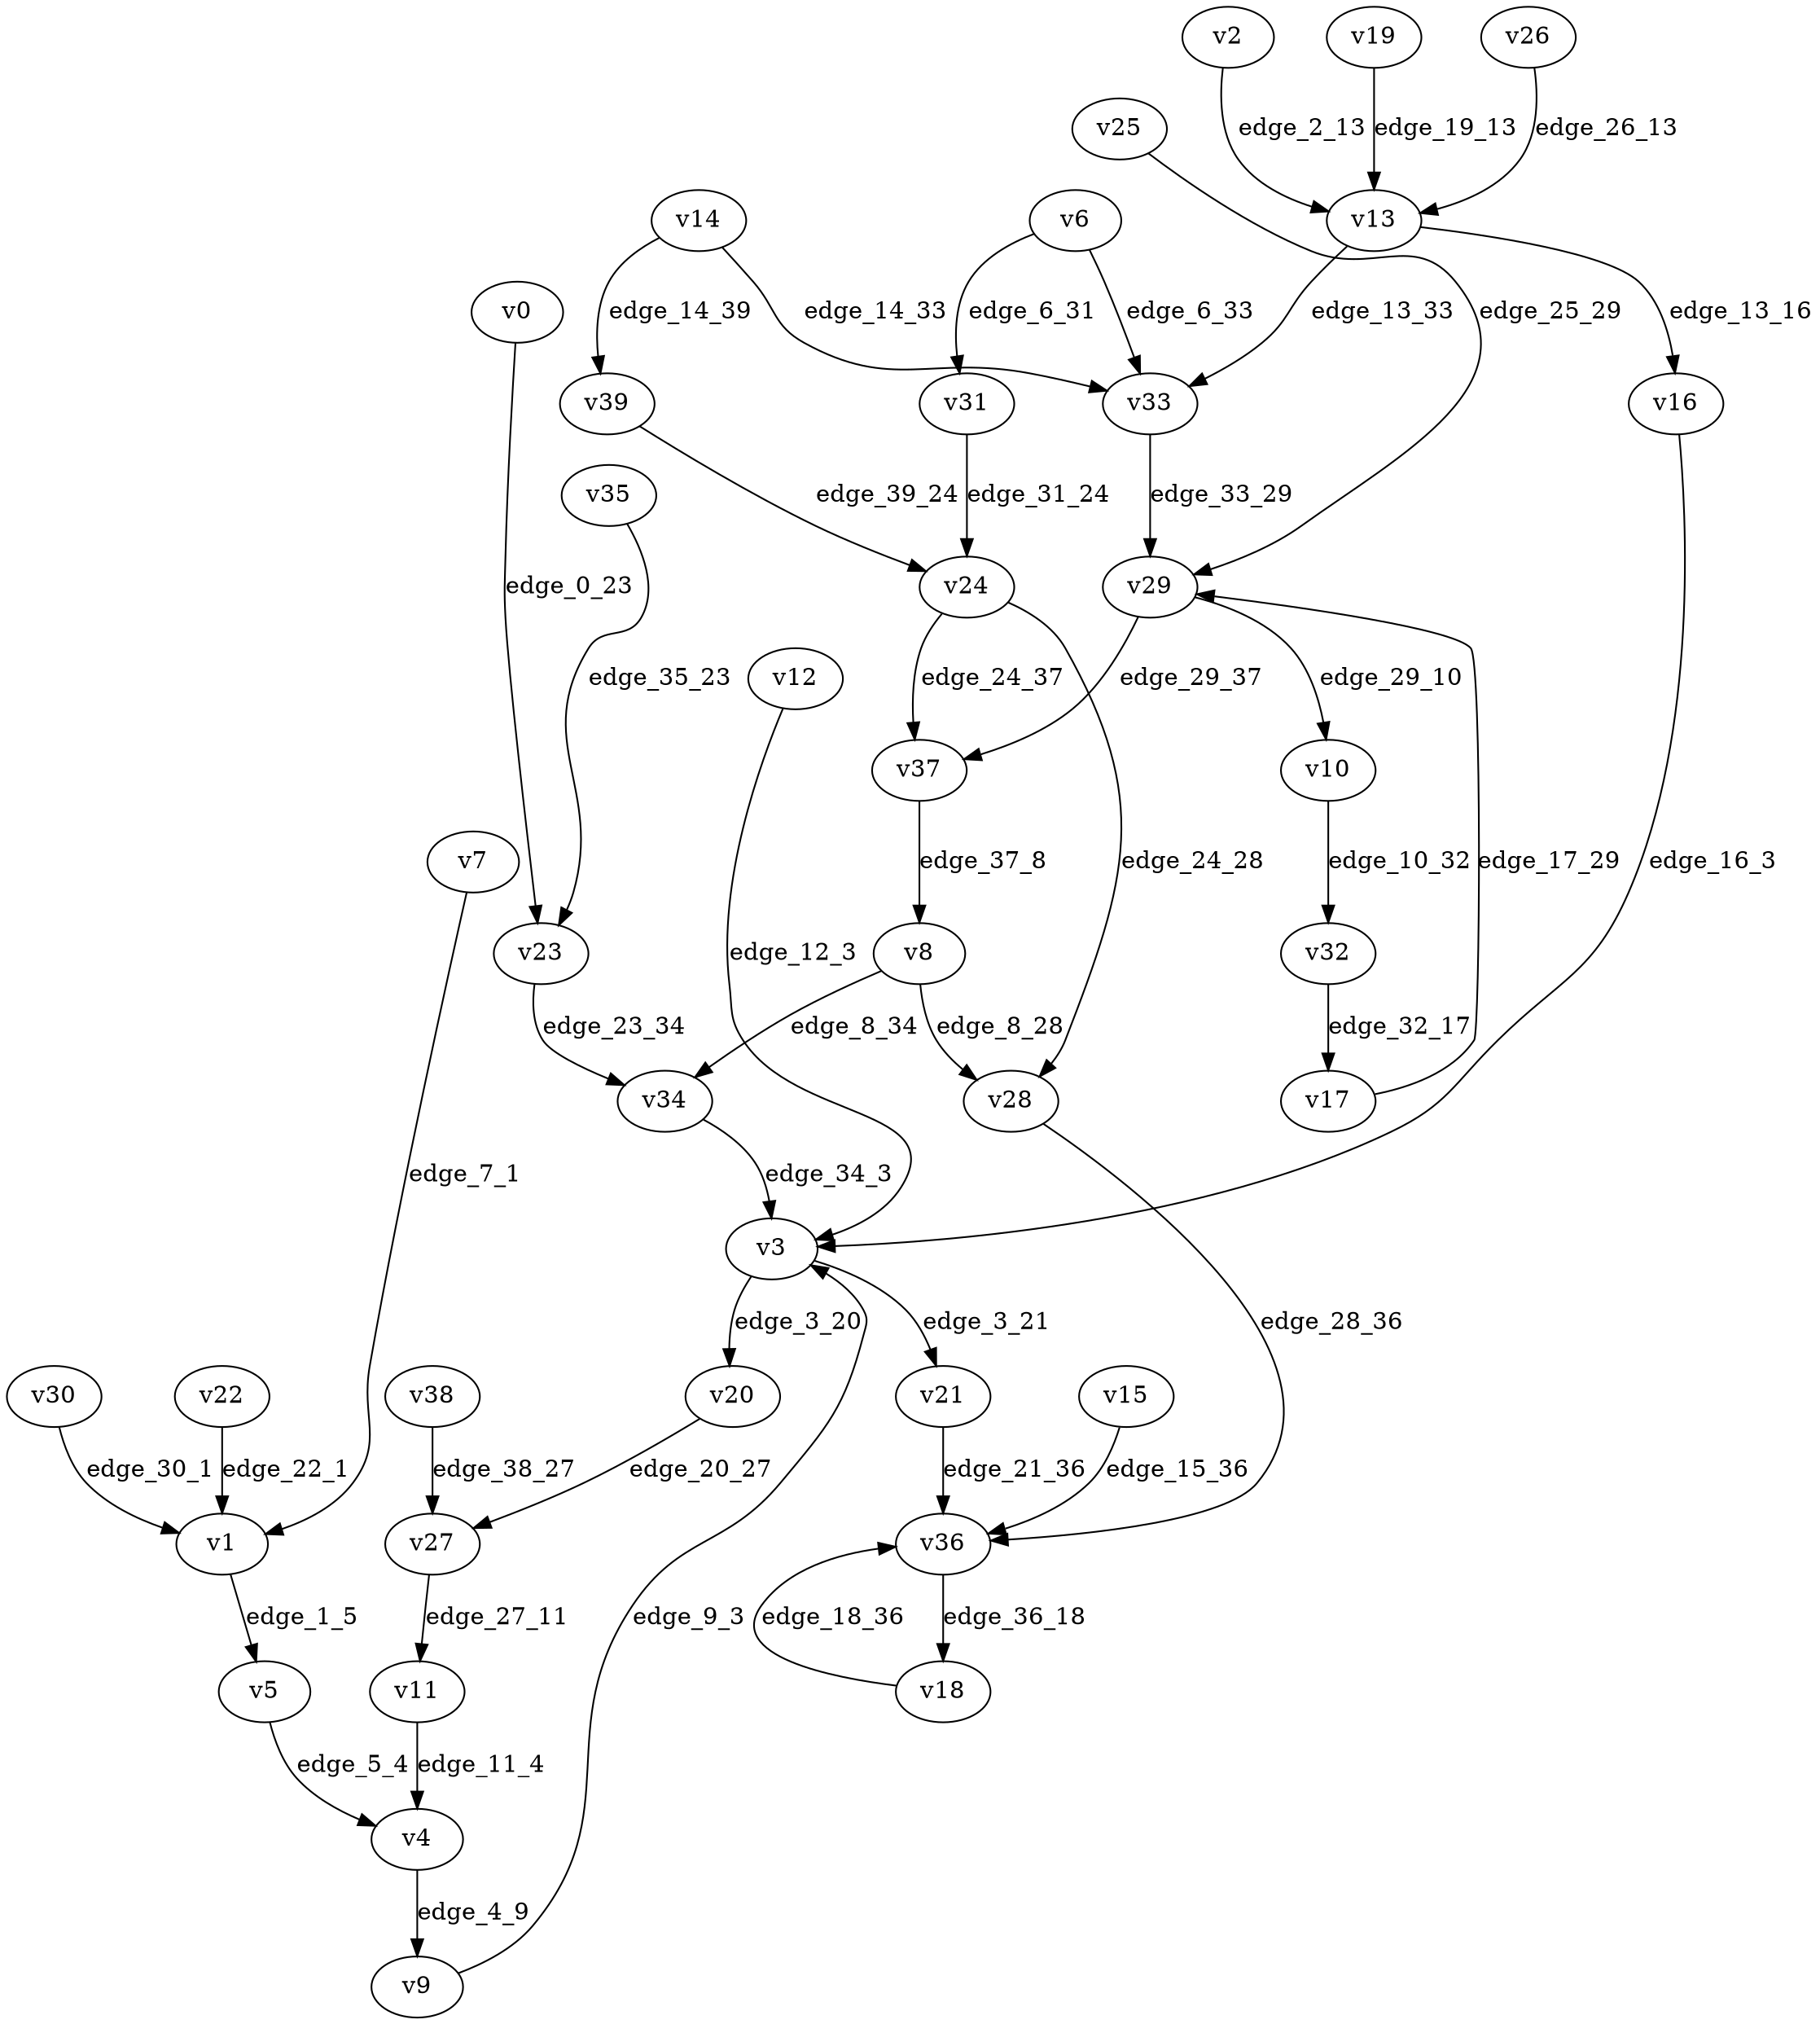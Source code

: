 digraph G {
    // Stochastic discounted game

    v0 [name="v0", player=1];
    v1 [name="v1", player=-1];
    v2 [name="v2", player=0];
    v3 [name="v3", player=-1];
    v4 [name="v4", player=-1];
    v5 [name="v5", player=1];
    v6 [name="v6", player=-1];
    v7 [name="v7", player=0];
    v8 [name="v8", player=-1];
    v9 [name="v9", player=0];
    v10 [name="v10", player=0];
    v11 [name="v11", player=1];
    v12 [name="v12", player=1];
    v13 [name="v13", player=-1];
    v14 [name="v14", player=-1];
    v15 [name="v15", player=1];
    v16 [name="v16", player=0];
    v17 [name="v17", player=0];
    v18 [name="v18", player=1];
    v19 [name="v19", player=0];
    v20 [name="v20", player=1];
    v21 [name="v21", player=0];
    v22 [name="v22", player=0];
    v23 [name="v23", player=-1];
    v24 [name="v24", player=-1];
    v25 [name="v25", player=1];
    v26 [name="v26", player=1];
    v27 [name="v27", player=-1];
    v28 [name="v28", player=0];
    v29 [name="v29", player=-1];
    v30 [name="v30", player=1];
    v31 [name="v31", player=0];
    v32 [name="v32", player=-1];
    v33 [name="v33", player=1];
    v34 [name="v34", player=0];
    v35 [name="v35", player=1];
    v36 [name="v36", player=-1];
    v37 [name="v37", player=1];
    v38 [name="v38", player=1];
    v39 [name="v39", player=0];

    v0 -> v23 [label="edge_0_23", weight=-3.924653, discount=0.291587];
    v1 -> v5 [label="edge_1_5", probability=1.000000];
    v2 -> v13 [label="edge_2_13", weight=0.603900, discount=0.348803];
    v3 -> v21 [label="edge_3_21", probability=0.443427];
    v3 -> v20 [label="edge_3_20", probability=0.556573];
    v4 -> v9 [label="edge_4_9", probability=1.000000];
    v5 -> v4 [label="edge_5_4", weight=2.830423, discount=0.184607];
    v6 -> v31 [label="edge_6_31", probability=0.415307];
    v6 -> v33 [label="edge_6_33", probability=0.584693];
    v7 -> v1 [label="edge_7_1", weight=-0.732692, discount=0.834153];
    v8 -> v28 [label="edge_8_28", probability=0.492978];
    v8 -> v34 [label="edge_8_34", probability=0.507022];
    v9 -> v3 [label="edge_9_3", weight=-2.962179, discount=0.348770];
    v10 -> v32 [label="edge_10_32", weight=9.869256, discount=0.867841];
    v11 -> v4 [label="edge_11_4", weight=5.409332, discount=0.184813];
    v12 -> v3 [label="edge_12_3", weight=-0.272628, discount=0.188865];
    v13 -> v16 [label="edge_13_16", probability=0.547985];
    v13 -> v33 [label="edge_13_33", probability=0.452015];
    v14 -> v33 [label="edge_14_33", probability=0.388145];
    v14 -> v39 [label="edge_14_39", probability=0.611855];
    v15 -> v36 [label="edge_15_36", weight=4.097781, discount=0.104361];
    v16 -> v3 [label="edge_16_3", weight=-1.870501, discount=0.895916];
    v17 -> v29 [label="edge_17_29", weight=-3.016199, discount=0.100787];
    v18 -> v36 [label="edge_18_36", weight=-5.630179, discount=0.668229];
    v19 -> v13 [label="edge_19_13", weight=5.440368, discount=0.569841];
    v20 -> v27 [label="edge_20_27", weight=-9.559999, discount=0.601482];
    v21 -> v36 [label="edge_21_36", weight=5.980207, discount=0.234349];
    v22 -> v1 [label="edge_22_1", weight=3.987385, discount=0.521272];
    v23 -> v34 [label="edge_23_34", probability=1.000000];
    v24 -> v28 [label="edge_24_28", probability=0.656403];
    v24 -> v37 [label="edge_24_37", probability=0.343597];
    v25 -> v29 [label="edge_25_29", weight=-6.161754, discount=0.388613];
    v26 -> v13 [label="edge_26_13", weight=-5.408210, discount=0.380406];
    v27 -> v11 [label="edge_27_11", probability=1.000000];
    v28 -> v36 [label="edge_28_36", weight=-8.208395, discount=0.674636];
    v29 -> v37 [label="edge_29_37", probability=0.466803];
    v29 -> v10 [label="edge_29_10", probability=0.533197];
    v30 -> v1 [label="edge_30_1", weight=3.143134, discount=0.387106];
    v31 -> v24 [label="edge_31_24", weight=4.846034, discount=0.473580];
    v32 -> v17 [label="edge_32_17", probability=1.000000];
    v33 -> v29 [label="edge_33_29", weight=7.704284, discount=0.539045];
    v34 -> v3 [label="edge_34_3", weight=0.682941, discount=0.412042];
    v35 -> v23 [label="edge_35_23", weight=-3.991610, discount=0.228545];
    v36 -> v18 [label="edge_36_18", probability=1.000000];
    v37 -> v8 [label="edge_37_8", weight=1.607572, discount=0.418890];
    v38 -> v27 [label="edge_38_27", weight=2.623235, discount=0.324700];
    v39 -> v24 [label="edge_39_24", weight=-4.263493, discount=0.383455];
}